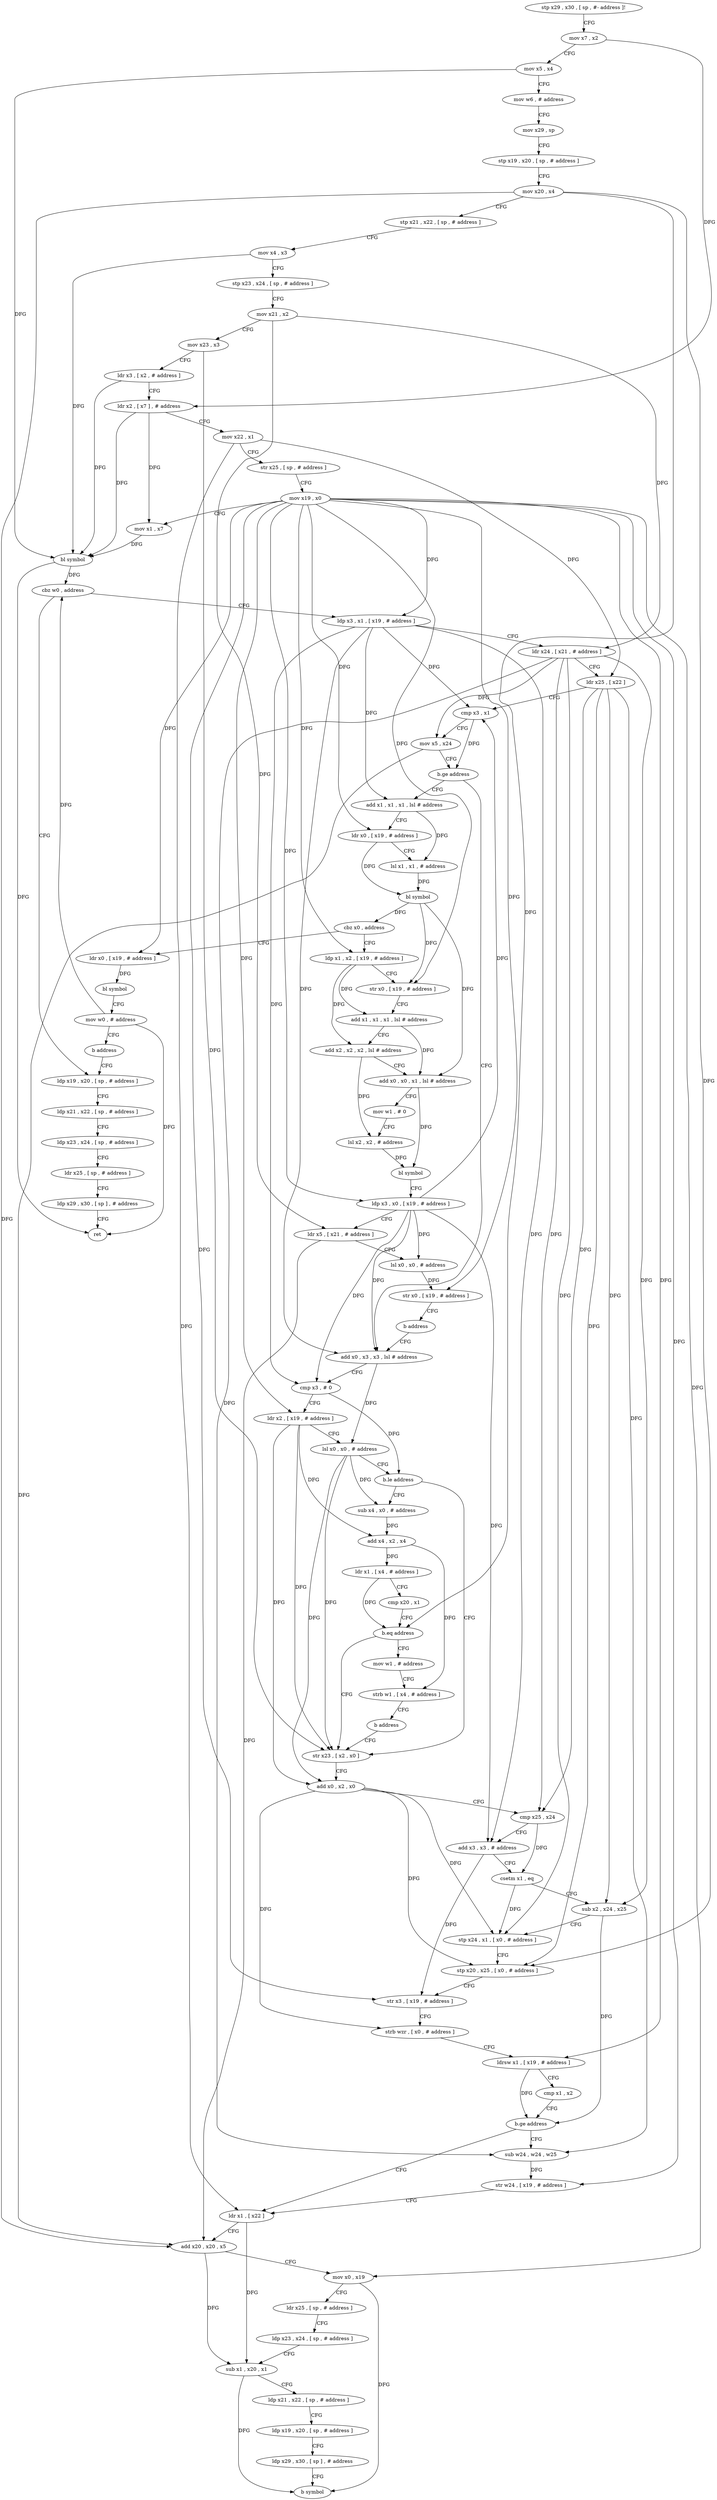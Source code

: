 digraph "func" {
"4345024" [label = "stp x29 , x30 , [ sp , #- address ]!" ]
"4345028" [label = "mov x7 , x2" ]
"4345032" [label = "mov x5 , x4" ]
"4345036" [label = "mov w6 , # address" ]
"4345040" [label = "mov x29 , sp" ]
"4345044" [label = "stp x19 , x20 , [ sp , # address ]" ]
"4345048" [label = "mov x20 , x4" ]
"4345052" [label = "stp x21 , x22 , [ sp , # address ]" ]
"4345056" [label = "mov x4 , x3" ]
"4345060" [label = "stp x23 , x24 , [ sp , # address ]" ]
"4345064" [label = "mov x21 , x2" ]
"4345068" [label = "mov x23 , x3" ]
"4345072" [label = "ldr x3 , [ x2 , # address ]" ]
"4345076" [label = "ldr x2 , [ x7 ] , # address" ]
"4345080" [label = "mov x22 , x1" ]
"4345084" [label = "str x25 , [ sp , # address ]" ]
"4345088" [label = "mov x19 , x0" ]
"4345092" [label = "mov x1 , x7" ]
"4345096" [label = "bl symbol" ]
"4345100" [label = "cbz w0 , address" ]
"4345128" [label = "ldp x3 , x1 , [ x19 , # address ]" ]
"4345104" [label = "ldp x19 , x20 , [ sp , # address ]" ]
"4345132" [label = "ldr x24 , [ x21 , # address ]" ]
"4345136" [label = "ldr x25 , [ x22 ]" ]
"4345140" [label = "cmp x3 , x1" ]
"4345144" [label = "mov x5 , x24" ]
"4345148" [label = "b.ge address" ]
"4345312" [label = "add x1 , x1 , x1 , lsl # address" ]
"4345152" [label = "add x0 , x3 , x3 , lsl # address" ]
"4345108" [label = "ldp x21 , x22 , [ sp , # address ]" ]
"4345112" [label = "ldp x23 , x24 , [ sp , # address ]" ]
"4345116" [label = "ldr x25 , [ sp , # address ]" ]
"4345120" [label = "ldp x29 , x30 , [ sp ] , # address" ]
"4345124" [label = "ret" ]
"4345316" [label = "ldr x0 , [ x19 , # address ]" ]
"4345320" [label = "lsl x1 , x1 , # address" ]
"4345324" [label = "bl symbol" ]
"4345328" [label = "cbz x0 , address" ]
"4345384" [label = "ldr x0 , [ x19 , # address ]" ]
"4345332" [label = "ldp x1 , x2 , [ x19 , # address ]" ]
"4345156" [label = "cmp x3 , # 0" ]
"4345160" [label = "ldr x2 , [ x19 , # address ]" ]
"4345164" [label = "lsl x0 , x0 , # address" ]
"4345168" [label = "b.le address" ]
"4345192" [label = "str x23 , [ x2 , x0 ]" ]
"4345172" [label = "sub x4 , x0 , # address" ]
"4345388" [label = "bl symbol" ]
"4345392" [label = "mov w0 , # address" ]
"4345396" [label = "b address" ]
"4345336" [label = "str x0 , [ x19 , # address ]" ]
"4345340" [label = "add x1 , x1 , x1 , lsl # address" ]
"4345344" [label = "add x2 , x2 , x2 , lsl # address" ]
"4345348" [label = "add x0 , x0 , x1 , lsl # address" ]
"4345352" [label = "mov w1 , # 0" ]
"4345356" [label = "lsl x2 , x2 , # address" ]
"4345360" [label = "bl symbol" ]
"4345364" [label = "ldp x3 , x0 , [ x19 , # address ]" ]
"4345368" [label = "ldr x5 , [ x21 , # address ]" ]
"4345372" [label = "lsl x0 , x0 , # address" ]
"4345376" [label = "str x0 , [ x19 , # address ]" ]
"4345380" [label = "b address" ]
"4345196" [label = "add x0 , x2 , x0" ]
"4345200" [label = "cmp x25 , x24" ]
"4345204" [label = "add x3 , x3 , # address" ]
"4345208" [label = "csetm x1 , eq" ]
"4345212" [label = "sub x2 , x24 , x25" ]
"4345216" [label = "stp x24 , x1 , [ x0 , # address ]" ]
"4345220" [label = "stp x20 , x25 , [ x0 , # address ]" ]
"4345224" [label = "str x3 , [ x19 , # address ]" ]
"4345228" [label = "strb wzr , [ x0 , # address ]" ]
"4345232" [label = "ldrsw x1 , [ x19 , # address ]" ]
"4345236" [label = "cmp x1 , x2" ]
"4345240" [label = "b.ge address" ]
"4345252" [label = "ldr x1 , [ x22 ]" ]
"4345244" [label = "sub w24 , w24 , w25" ]
"4345176" [label = "add x4 , x2 , x4" ]
"4345180" [label = "ldr x1 , [ x4 , # address ]" ]
"4345184" [label = "cmp x20 , x1" ]
"4345188" [label = "b.eq address" ]
"4345296" [label = "mov w1 , # address" ]
"4345256" [label = "add x20 , x20 , x5" ]
"4345260" [label = "mov x0 , x19" ]
"4345264" [label = "ldr x25 , [ sp , # address ]" ]
"4345268" [label = "ldp x23 , x24 , [ sp , # address ]" ]
"4345272" [label = "sub x1 , x20 , x1" ]
"4345276" [label = "ldp x21 , x22 , [ sp , # address ]" ]
"4345280" [label = "ldp x19 , x20 , [ sp , # address ]" ]
"4345284" [label = "ldp x29 , x30 , [ sp ] , # address" ]
"4345288" [label = "b symbol" ]
"4345248" [label = "str w24 , [ x19 , # address ]" ]
"4345300" [label = "strb w1 , [ x4 , # address ]" ]
"4345304" [label = "b address" ]
"4345024" -> "4345028" [ label = "CFG" ]
"4345028" -> "4345032" [ label = "CFG" ]
"4345028" -> "4345076" [ label = "DFG" ]
"4345032" -> "4345036" [ label = "CFG" ]
"4345032" -> "4345096" [ label = "DFG" ]
"4345036" -> "4345040" [ label = "CFG" ]
"4345040" -> "4345044" [ label = "CFG" ]
"4345044" -> "4345048" [ label = "CFG" ]
"4345048" -> "4345052" [ label = "CFG" ]
"4345048" -> "4345188" [ label = "DFG" ]
"4345048" -> "4345220" [ label = "DFG" ]
"4345048" -> "4345256" [ label = "DFG" ]
"4345052" -> "4345056" [ label = "CFG" ]
"4345056" -> "4345060" [ label = "CFG" ]
"4345056" -> "4345096" [ label = "DFG" ]
"4345060" -> "4345064" [ label = "CFG" ]
"4345064" -> "4345068" [ label = "CFG" ]
"4345064" -> "4345132" [ label = "DFG" ]
"4345064" -> "4345368" [ label = "DFG" ]
"4345068" -> "4345072" [ label = "CFG" ]
"4345068" -> "4345192" [ label = "DFG" ]
"4345072" -> "4345076" [ label = "CFG" ]
"4345072" -> "4345096" [ label = "DFG" ]
"4345076" -> "4345080" [ label = "CFG" ]
"4345076" -> "4345096" [ label = "DFG" ]
"4345076" -> "4345092" [ label = "DFG" ]
"4345080" -> "4345084" [ label = "CFG" ]
"4345080" -> "4345136" [ label = "DFG" ]
"4345080" -> "4345252" [ label = "DFG" ]
"4345084" -> "4345088" [ label = "CFG" ]
"4345088" -> "4345092" [ label = "CFG" ]
"4345088" -> "4345128" [ label = "DFG" ]
"4345088" -> "4345316" [ label = "DFG" ]
"4345088" -> "4345160" [ label = "DFG" ]
"4345088" -> "4345384" [ label = "DFG" ]
"4345088" -> "4345332" [ label = "DFG" ]
"4345088" -> "4345336" [ label = "DFG" ]
"4345088" -> "4345364" [ label = "DFG" ]
"4345088" -> "4345376" [ label = "DFG" ]
"4345088" -> "4345224" [ label = "DFG" ]
"4345088" -> "4345232" [ label = "DFG" ]
"4345088" -> "4345260" [ label = "DFG" ]
"4345088" -> "4345248" [ label = "DFG" ]
"4345092" -> "4345096" [ label = "DFG" ]
"4345096" -> "4345100" [ label = "DFG" ]
"4345096" -> "4345124" [ label = "DFG" ]
"4345100" -> "4345128" [ label = "CFG" ]
"4345100" -> "4345104" [ label = "CFG" ]
"4345128" -> "4345132" [ label = "CFG" ]
"4345128" -> "4345140" [ label = "DFG" ]
"4345128" -> "4345152" [ label = "DFG" ]
"4345128" -> "4345156" [ label = "DFG" ]
"4345128" -> "4345204" [ label = "DFG" ]
"4345128" -> "4345312" [ label = "DFG" ]
"4345104" -> "4345108" [ label = "CFG" ]
"4345132" -> "4345136" [ label = "CFG" ]
"4345132" -> "4345144" [ label = "DFG" ]
"4345132" -> "4345200" [ label = "DFG" ]
"4345132" -> "4345212" [ label = "DFG" ]
"4345132" -> "4345216" [ label = "DFG" ]
"4345132" -> "4345244" [ label = "DFG" ]
"4345136" -> "4345140" [ label = "CFG" ]
"4345136" -> "4345200" [ label = "DFG" ]
"4345136" -> "4345212" [ label = "DFG" ]
"4345136" -> "4345220" [ label = "DFG" ]
"4345136" -> "4345244" [ label = "DFG" ]
"4345140" -> "4345144" [ label = "CFG" ]
"4345140" -> "4345148" [ label = "DFG" ]
"4345144" -> "4345148" [ label = "CFG" ]
"4345144" -> "4345256" [ label = "DFG" ]
"4345148" -> "4345312" [ label = "CFG" ]
"4345148" -> "4345152" [ label = "CFG" ]
"4345312" -> "4345316" [ label = "CFG" ]
"4345312" -> "4345320" [ label = "DFG" ]
"4345152" -> "4345156" [ label = "CFG" ]
"4345152" -> "4345164" [ label = "DFG" ]
"4345108" -> "4345112" [ label = "CFG" ]
"4345112" -> "4345116" [ label = "CFG" ]
"4345116" -> "4345120" [ label = "CFG" ]
"4345120" -> "4345124" [ label = "CFG" ]
"4345316" -> "4345320" [ label = "CFG" ]
"4345316" -> "4345324" [ label = "DFG" ]
"4345320" -> "4345324" [ label = "DFG" ]
"4345324" -> "4345328" [ label = "DFG" ]
"4345324" -> "4345336" [ label = "DFG" ]
"4345324" -> "4345348" [ label = "DFG" ]
"4345328" -> "4345384" [ label = "CFG" ]
"4345328" -> "4345332" [ label = "CFG" ]
"4345384" -> "4345388" [ label = "DFG" ]
"4345332" -> "4345336" [ label = "CFG" ]
"4345332" -> "4345340" [ label = "DFG" ]
"4345332" -> "4345344" [ label = "DFG" ]
"4345156" -> "4345160" [ label = "CFG" ]
"4345156" -> "4345168" [ label = "DFG" ]
"4345160" -> "4345164" [ label = "CFG" ]
"4345160" -> "4345192" [ label = "DFG" ]
"4345160" -> "4345196" [ label = "DFG" ]
"4345160" -> "4345176" [ label = "DFG" ]
"4345164" -> "4345168" [ label = "CFG" ]
"4345164" -> "4345192" [ label = "DFG" ]
"4345164" -> "4345196" [ label = "DFG" ]
"4345164" -> "4345172" [ label = "DFG" ]
"4345168" -> "4345192" [ label = "CFG" ]
"4345168" -> "4345172" [ label = "CFG" ]
"4345192" -> "4345196" [ label = "CFG" ]
"4345172" -> "4345176" [ label = "DFG" ]
"4345388" -> "4345392" [ label = "CFG" ]
"4345392" -> "4345396" [ label = "CFG" ]
"4345392" -> "4345100" [ label = "DFG" ]
"4345392" -> "4345124" [ label = "DFG" ]
"4345396" -> "4345104" [ label = "CFG" ]
"4345336" -> "4345340" [ label = "CFG" ]
"4345340" -> "4345344" [ label = "CFG" ]
"4345340" -> "4345348" [ label = "DFG" ]
"4345344" -> "4345348" [ label = "CFG" ]
"4345344" -> "4345356" [ label = "DFG" ]
"4345348" -> "4345352" [ label = "CFG" ]
"4345348" -> "4345360" [ label = "DFG" ]
"4345352" -> "4345356" [ label = "CFG" ]
"4345356" -> "4345360" [ label = "DFG" ]
"4345360" -> "4345364" [ label = "CFG" ]
"4345364" -> "4345368" [ label = "CFG" ]
"4345364" -> "4345152" [ label = "DFG" ]
"4345364" -> "4345156" [ label = "DFG" ]
"4345364" -> "4345140" [ label = "DFG" ]
"4345364" -> "4345204" [ label = "DFG" ]
"4345364" -> "4345372" [ label = "DFG" ]
"4345368" -> "4345372" [ label = "CFG" ]
"4345368" -> "4345256" [ label = "DFG" ]
"4345372" -> "4345376" [ label = "DFG" ]
"4345376" -> "4345380" [ label = "CFG" ]
"4345380" -> "4345152" [ label = "CFG" ]
"4345196" -> "4345200" [ label = "CFG" ]
"4345196" -> "4345216" [ label = "DFG" ]
"4345196" -> "4345220" [ label = "DFG" ]
"4345196" -> "4345228" [ label = "DFG" ]
"4345200" -> "4345204" [ label = "CFG" ]
"4345200" -> "4345208" [ label = "DFG" ]
"4345204" -> "4345208" [ label = "CFG" ]
"4345204" -> "4345224" [ label = "DFG" ]
"4345208" -> "4345212" [ label = "CFG" ]
"4345208" -> "4345216" [ label = "DFG" ]
"4345212" -> "4345216" [ label = "CFG" ]
"4345212" -> "4345240" [ label = "DFG" ]
"4345216" -> "4345220" [ label = "CFG" ]
"4345220" -> "4345224" [ label = "CFG" ]
"4345224" -> "4345228" [ label = "CFG" ]
"4345228" -> "4345232" [ label = "CFG" ]
"4345232" -> "4345236" [ label = "CFG" ]
"4345232" -> "4345240" [ label = "DFG" ]
"4345236" -> "4345240" [ label = "CFG" ]
"4345240" -> "4345252" [ label = "CFG" ]
"4345240" -> "4345244" [ label = "CFG" ]
"4345252" -> "4345256" [ label = "CFG" ]
"4345252" -> "4345272" [ label = "DFG" ]
"4345244" -> "4345248" [ label = "DFG" ]
"4345176" -> "4345180" [ label = "DFG" ]
"4345176" -> "4345300" [ label = "DFG" ]
"4345180" -> "4345184" [ label = "CFG" ]
"4345180" -> "4345188" [ label = "DFG" ]
"4345184" -> "4345188" [ label = "CFG" ]
"4345188" -> "4345296" [ label = "CFG" ]
"4345188" -> "4345192" [ label = "CFG" ]
"4345296" -> "4345300" [ label = "CFG" ]
"4345256" -> "4345260" [ label = "CFG" ]
"4345256" -> "4345272" [ label = "DFG" ]
"4345260" -> "4345264" [ label = "CFG" ]
"4345260" -> "4345288" [ label = "DFG" ]
"4345264" -> "4345268" [ label = "CFG" ]
"4345268" -> "4345272" [ label = "CFG" ]
"4345272" -> "4345276" [ label = "CFG" ]
"4345272" -> "4345288" [ label = "DFG" ]
"4345276" -> "4345280" [ label = "CFG" ]
"4345280" -> "4345284" [ label = "CFG" ]
"4345284" -> "4345288" [ label = "CFG" ]
"4345248" -> "4345252" [ label = "CFG" ]
"4345300" -> "4345304" [ label = "CFG" ]
"4345304" -> "4345192" [ label = "CFG" ]
}
